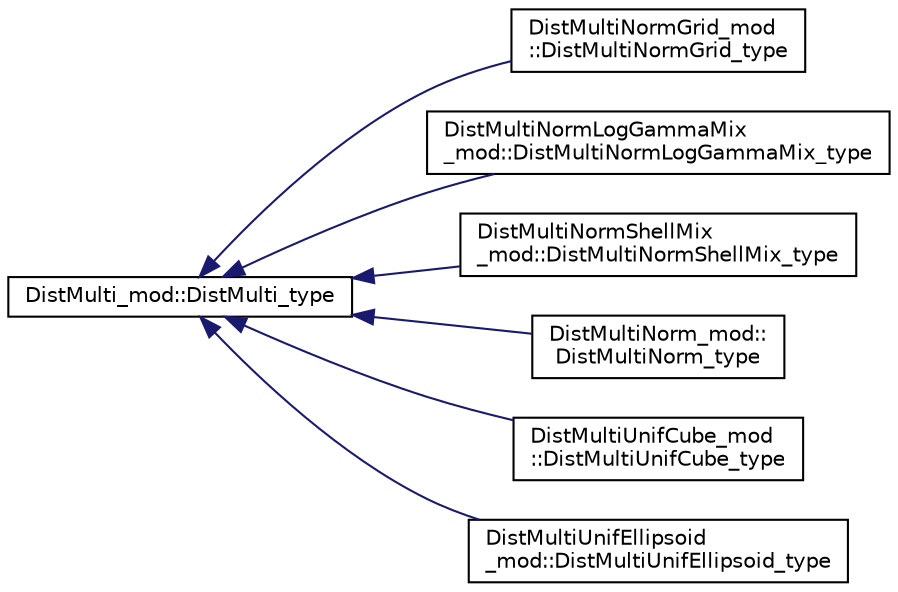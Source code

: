 digraph "Graphical Class Hierarchy"
{
 // LATEX_PDF_SIZE
  edge [fontname="Helvetica",fontsize="10",labelfontname="Helvetica",labelfontsize="10"];
  node [fontname="Helvetica",fontsize="10",shape=record];
  rankdir="LR";
  Node0 [label="DistMulti_mod::DistMulti_type",height=0.2,width=0.4,color="black", fillcolor="white", style="filled",URL="$structDistMulti__mod_1_1DistMulti__type.html",tooltip="This is the abstract base type for multivariate distributions."];
  Node0 -> Node1 [dir="back",color="midnightblue",fontsize="10",style="solid",fontname="Helvetica"];
  Node1 [label="DistMultiNormGrid_mod\l::DistMultiNormGrid_type",height=0.2,width=0.4,color="black", fillcolor="white", style="filled",URL="$structDistMultiNormGrid__mod_1_1DistMultiNormGrid__type.html",tooltip="This is the class for generating instances of grid-like Multivariate Normal Distribution mixtures."];
  Node0 -> Node2 [dir="back",color="midnightblue",fontsize="10",style="solid",fontname="Helvetica"];
  Node2 [label="DistMultiNormLogGammaMix\l_mod::DistMultiNormLogGammaMix_type",height=0.2,width=0.4,color="black", fillcolor="white", style="filled",URL="$structDistMultiNormLogGammaMix__mod_1_1DistMultiNormLogGammaMix__type.html",tooltip=" "];
  Node0 -> Node3 [dir="back",color="midnightblue",fontsize="10",style="solid",fontname="Helvetica"];
  Node3 [label="DistMultiNormShellMix\l_mod::DistMultiNormShellMix_type",height=0.2,width=0.4,color="black", fillcolor="white", style="filled",URL="$structDistMultiNormShellMix__mod_1_1DistMultiNormShellMix__type.html",tooltip=" "];
  Node0 -> Node4 [dir="back",color="midnightblue",fontsize="10",style="solid",fontname="Helvetica"];
  Node4 [label="DistMultiNorm_mod::\lDistMultiNorm_type",height=0.2,width=0.4,color="black", fillcolor="white", style="filled",URL="$structDistMultiNorm__mod_1_1DistMultiNorm__type.html",tooltip=" "];
  Node0 -> Node5 [dir="back",color="midnightblue",fontsize="10",style="solid",fontname="Helvetica"];
  Node5 [label="DistMultiUnifCube_mod\l::DistMultiUnifCube_type",height=0.2,width=0.4,color="black", fillcolor="white", style="filled",URL="$structDistMultiUnifCube__mod_1_1DistMultiUnifCube__type.html",tooltip=" "];
  Node0 -> Node6 [dir="back",color="midnightblue",fontsize="10",style="solid",fontname="Helvetica"];
  Node6 [label="DistMultiUnifEllipsoid\l_mod::DistMultiUnifEllipsoid_type",height=0.2,width=0.4,color="black", fillcolor="white", style="filled",URL="$structDistMultiUnifEllipsoid__mod_1_1DistMultiUnifEllipsoid__type.html",tooltip="This type creates objects for representing MultiVariate Uniform distribution with ellipsoidal support..."];
}
